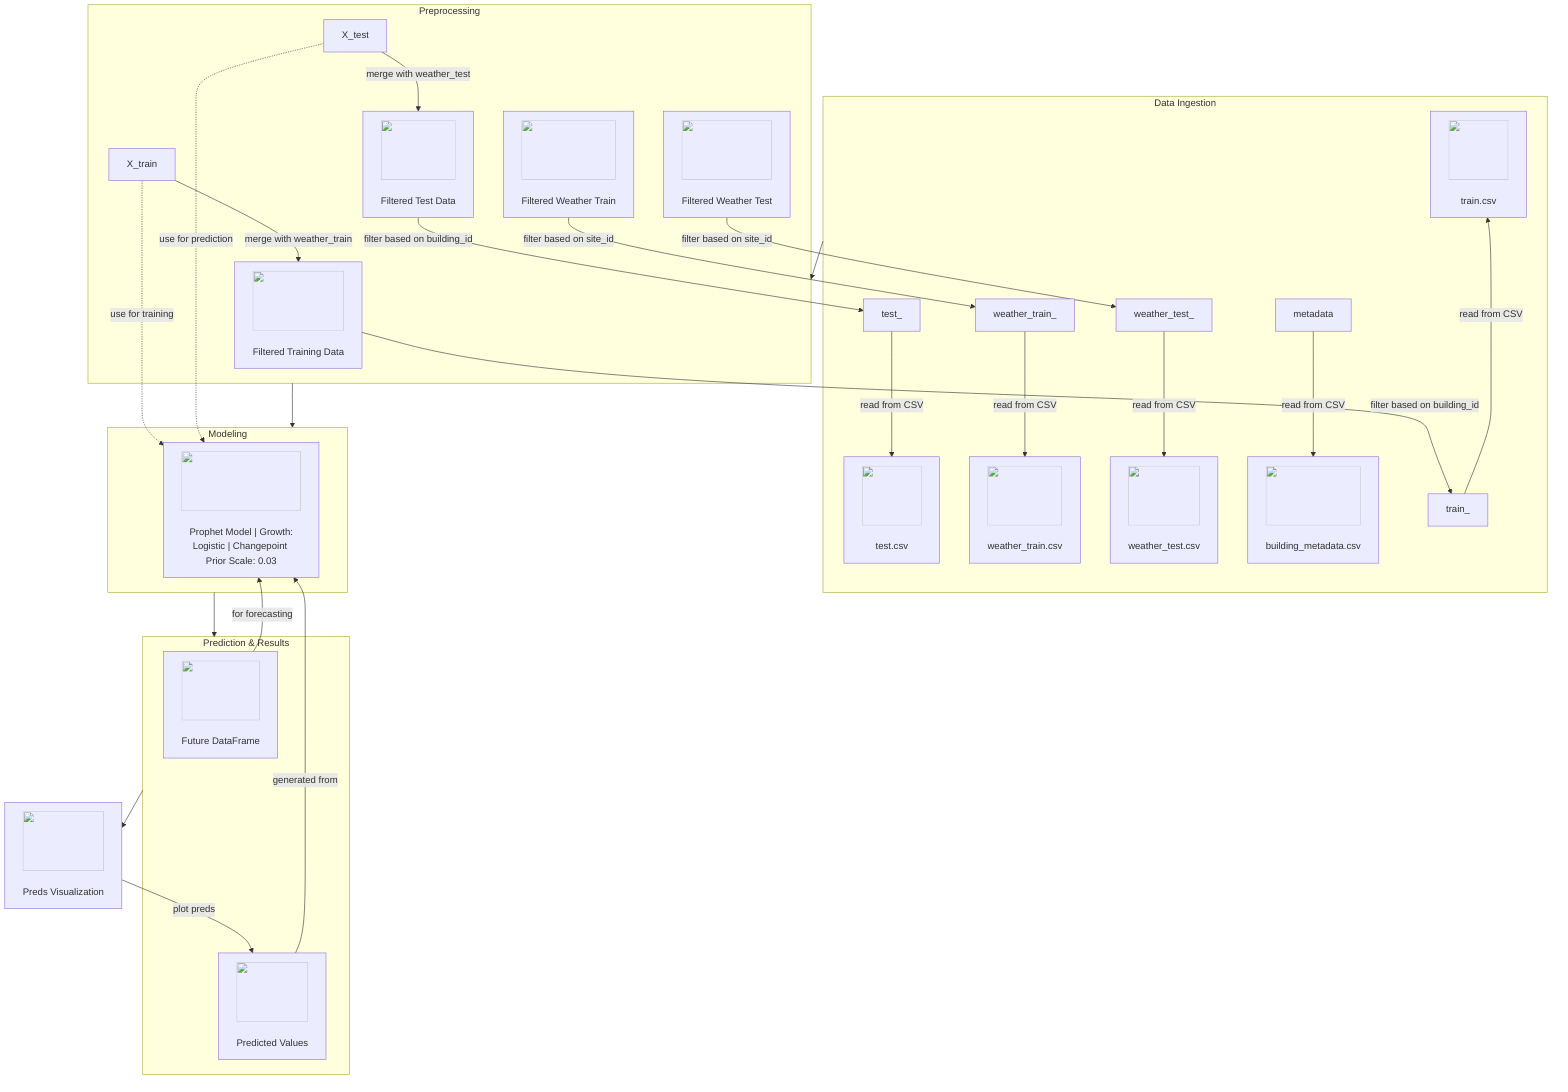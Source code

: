 flowchart TD
    %% Data Sources
    A1["<img src='icons/database.svg' width=100 height=100/> <br/> train.csv"]
    A2["<img src='icons/file.svg' width=100 height=100/> <br/> test.csv"]
    A3["<img src='icons/file.svg' width=100 height=100/> <br/> weather_train.csv"]
    A4["<img src='icons/file.svg' width=100 height=100/> <br/> weather_test.csv"]
    A5["<img src='icons/file.svg' width=100 height=100/> <br/> building_metadata.csv"]
    
    %% Data Ingestion
    subgraph Data_Ingestion [Data Ingestion]
        direction TB
        train_ -->|read from CSV| A1
        test_ -->|read from CSV| A2
        weather_train_ -->|read from CSV| A3
        weather_test_ -->|read from CSV| A4
        metadata -->|read from CSV| A5
    end

    %% Data Preprocessing
    subgraph Preprocessing [Preprocessing]
        direction TB
        train["<img src='icons/row_split.svg' width=100 height=100/> <br/> Filtered Training Data"] -->|filter based on building_id| train_
        test["<img src='icons/row_split.svg' width=100 height=100/> <br/> Filtered Test Data"] -->|filter based on building_id| test_
        weather_train["<img src='icons/row_split.svg' width=100 height=100/> <br/> Filtered Weather Train"] -->|filter based on site_id| weather_train_
        weather_test["<img src='icons/row_split.svg' width=100 height=100/> <br/> Filtered Weather Test"] -->|filter based on site_id| weather_test_
        X_train -->|merge with weather_train| train
        X_test -->|merge with weather_test| test
    end

    %% Modeling
    subgraph Modeling [Modeling]
        direction TB
        X_train -.->|use for training| Prophet_Model
        X_test -.->|use for prediction| Prophet_Model
        Prophet_Model["<img src='icons/brain.svg' width=100 height=100/> <br/> Prophet Model | Growth: Logistic | Changepoint Prior Scale: 0.03"]
    end

    %% Prediction & Results
    subgraph Prediction [Prediction & Results]
        direction TB
        future["<img src='icons/image.svg' width=100 height=100/> <br/> Future DataFrame"] -->|for forecasting| Prophet_Model
        preds["<img src='icons/image.svg' width=100 height=100/> <br/> Predicted Values"] -->|generated from| Prophet_Model
    end

    %% Visualization
    Preds_Visualization["<img src='icons/image.svg' width=100 height=100/> <br/> Preds Visualization"] -->|plot preds| preds

    %% Data Flows
    Data_Ingestion --> Preprocessing --> Modeling --> Prediction --> Preds_Visualization